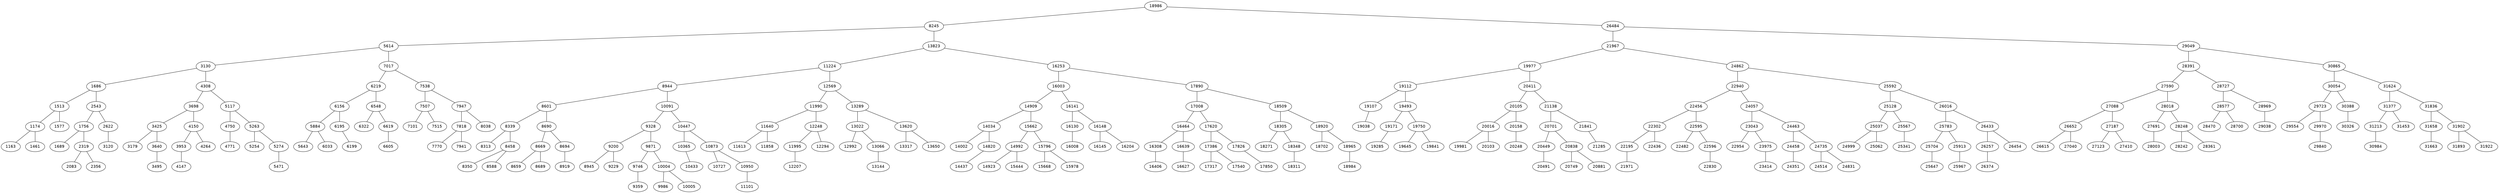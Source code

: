 graph BST {
    node [fontname="Helvetica"];
    18986 [label="18986"];
    18986 -- 8245;
    8245 [label="8245"];
    8245 -- 5614;
    5614 [label="5614"];
    5614 -- 3130;
    3130 [label="3130"];
    3130 -- 1686;
    1686 [label="1686"];
    1686 -- 1513;
    1513 [label="1513"];
    1513 -- 1174;
    1174 [label="1174"];
    1174 -- 1163;
    1163 [label="1163"];
    1174 -- 1461;
    1461 [label="1461"];
    1513 -- 1577;
    1577 [label="1577"];
    1686 -- 2543;
    2543 [label="2543"];
    2543 -- 1756;
    1756 [label="1756"];
    1756 -- 1689;
    1689 [label="1689"];
    1756 -- 2319;
    2319 [label="2319"];
    2319 -- 2083;
    2083 [label="2083"];
    2319 -- 2356;
    2356 [label="2356"];
    2543 -- 2622;
    2622 [label="2622"];
    2622 -- 3120;
    3120 [label="3120"];
    3130 -- 4308;
    4308 [label="4308"];
    4308 -- 3698;
    3698 [label="3698"];
    3698 -- 3425;
    3425 [label="3425"];
    3425 -- 3179;
    3179 [label="3179"];
    3425 -- 3640;
    3640 [label="3640"];
    3640 -- 3495;
    3495 [label="3495"];
    3698 -- 4150;
    4150 [label="4150"];
    4150 -- 3953;
    3953 [label="3953"];
    3953 -- 4147;
    4147 [label="4147"];
    4150 -- 4264;
    4264 [label="4264"];
    4308 -- 5117;
    5117 [label="5117"];
    5117 -- 4750;
    4750 [label="4750"];
    4750 -- 4771;
    4771 [label="4771"];
    5117 -- 5263;
    5263 [label="5263"];
    5263 -- 5254;
    5254 [label="5254"];
    5263 -- 5274;
    5274 [label="5274"];
    5274 -- 5471;
    5471 [label="5471"];
    5614 -- 7017;
    7017 [label="7017"];
    7017 -- 6219;
    6219 [label="6219"];
    6219 -- 6156;
    6156 [label="6156"];
    6156 -- 5884;
    5884 [label="5884"];
    5884 -- 5643;
    5643 [label="5643"];
    5884 -- 6033;
    6033 [label="6033"];
    6156 -- 6195;
    6195 [label="6195"];
    6195 -- 6199;
    6199 [label="6199"];
    6219 -- 6548;
    6548 [label="6548"];
    6548 -- 6322;
    6322 [label="6322"];
    6548 -- 6619;
    6619 [label="6619"];
    6619 -- 6605;
    6605 [label="6605"];
    7017 -- 7538;
    7538 [label="7538"];
    7538 -- 7507;
    7507 [label="7507"];
    7507 -- 7101;
    7101 [label="7101"];
    7507 -- 7515;
    7515 [label="7515"];
    7538 -- 7947;
    7947 [label="7947"];
    7947 -- 7818;
    7818 [label="7818"];
    7818 -- 7770;
    7770 [label="7770"];
    7818 -- 7941;
    7941 [label="7941"];
    7947 -- 8038;
    8038 [label="8038"];
    8245 -- 13823;
    13823 [label="13823"];
    13823 -- 11224;
    11224 [label="11224"];
    11224 -- 8944;
    8944 [label="8944"];
    8944 -- 8601;
    8601 [label="8601"];
    8601 -- 8339;
    8339 [label="8339"];
    8339 -- 8313;
    8313 [label="8313"];
    8339 -- 8458;
    8458 [label="8458"];
    8458 -- 8350;
    8350 [label="8350"];
    8458 -- 8588;
    8588 [label="8588"];
    8601 -- 8690;
    8690 [label="8690"];
    8690 -- 8669;
    8669 [label="8669"];
    8669 -- 8659;
    8659 [label="8659"];
    8669 -- 8689;
    8689 [label="8689"];
    8690 -- 8694;
    8694 [label="8694"];
    8694 -- 8919;
    8919 [label="8919"];
    8944 -- 10091;
    10091 [label="10091"];
    10091 -- 9328;
    9328 [label="9328"];
    9328 -- 9200;
    9200 [label="9200"];
    9200 -- 8945;
    8945 [label="8945"];
    9200 -- 9229;
    9229 [label="9229"];
    9328 -- 9871;
    9871 [label="9871"];
    9871 -- 9746;
    9746 [label="9746"];
    9746 -- 9359;
    9359 [label="9359"];
    9871 -- 10004;
    10004 [label="10004"];
    10004 -- 9986;
    9986 [label="9986"];
    10004 -- 10005;
    10005 [label="10005"];
    10091 -- 10447;
    10447 [label="10447"];
    10447 -- 10365;
    10365 [label="10365"];
    10365 -- 10433;
    10433 [label="10433"];
    10447 -- 10873;
    10873 [label="10873"];
    10873 -- 10727;
    10727 [label="10727"];
    10873 -- 10950;
    10950 [label="10950"];
    10950 -- 11101;
    11101 [label="11101"];
    11224 -- 12569;
    12569 [label="12569"];
    12569 -- 11990;
    11990 [label="11990"];
    11990 -- 11640;
    11640 [label="11640"];
    11640 -- 11613;
    11613 [label="11613"];
    11640 -- 11858;
    11858 [label="11858"];
    11990 -- 12248;
    12248 [label="12248"];
    12248 -- 11995;
    11995 [label="11995"];
    11995 -- 12207;
    12207 [label="12207"];
    12248 -- 12294;
    12294 [label="12294"];
    12569 -- 13289;
    13289 [label="13289"];
    13289 -- 13022;
    13022 [label="13022"];
    13022 -- 12992;
    12992 [label="12992"];
    13022 -- 13066;
    13066 [label="13066"];
    13066 -- 13144;
    13144 [label="13144"];
    13289 -- 13620;
    13620 [label="13620"];
    13620 -- 13317;
    13317 [label="13317"];
    13620 -- 13650;
    13650 [label="13650"];
    13823 -- 16253;
    16253 [label="16253"];
    16253 -- 16003;
    16003 [label="16003"];
    16003 -- 14909;
    14909 [label="14909"];
    14909 -- 14034;
    14034 [label="14034"];
    14034 -- 14002;
    14002 [label="14002"];
    14034 -- 14820;
    14820 [label="14820"];
    14820 -- 14437;
    14437 [label="14437"];
    14909 -- 15662;
    15662 [label="15662"];
    15662 -- 14992;
    14992 [label="14992"];
    14992 -- 14923;
    14923 [label="14923"];
    14992 -- 15444;
    15444 [label="15444"];
    15662 -- 15796;
    15796 [label="15796"];
    15796 -- 15668;
    15668 [label="15668"];
    15796 -- 15978;
    15978 [label="15978"];
    16003 -- 16141;
    16141 [label="16141"];
    16141 -- 16130;
    16130 [label="16130"];
    16130 -- 16008;
    16008 [label="16008"];
    16141 -- 16148;
    16148 [label="16148"];
    16148 -- 16145;
    16145 [label="16145"];
    16148 -- 16204;
    16204 [label="16204"];
    16253 -- 17890;
    17890 [label="17890"];
    17890 -- 17008;
    17008 [label="17008"];
    17008 -- 16464;
    16464 [label="16464"];
    16464 -- 16308;
    16308 [label="16308"];
    16308 -- 16406;
    16406 [label="16406"];
    16464 -- 16639;
    16639 [label="16639"];
    16639 -- 16627;
    16627 [label="16627"];
    17008 -- 17620;
    17620 [label="17620"];
    17620 -- 17386;
    17386 [label="17386"];
    17386 -- 17317;
    17317 [label="17317"];
    17386 -- 17540;
    17540 [label="17540"];
    17620 -- 17826;
    17826 [label="17826"];
    17826 -- 17850;
    17850 [label="17850"];
    17890 -- 18509;
    18509 [label="18509"];
    18509 -- 18305;
    18305 [label="18305"];
    18305 -- 18271;
    18271 [label="18271"];
    18305 -- 18348;
    18348 [label="18348"];
    18348 -- 18311;
    18311 [label="18311"];
    18509 -- 18920;
    18920 [label="18920"];
    18920 -- 18702;
    18702 [label="18702"];
    18920 -- 18965;
    18965 [label="18965"];
    18965 -- 18984;
    18984 [label="18984"];
    18986 -- 26484;
    26484 [label="26484"];
    26484 -- 21967;
    21967 [label="21967"];
    21967 -- 19977;
    19977 [label="19977"];
    19977 -- 19112;
    19112 [label="19112"];
    19112 -- 19107;
    19107 [label="19107"];
    19107 -- 19038;
    19038 [label="19038"];
    19112 -- 19493;
    19493 [label="19493"];
    19493 -- 19171;
    19171 [label="19171"];
    19171 -- 19285;
    19285 [label="19285"];
    19493 -- 19750;
    19750 [label="19750"];
    19750 -- 19645;
    19645 [label="19645"];
    19750 -- 19841;
    19841 [label="19841"];
    19977 -- 20411;
    20411 [label="20411"];
    20411 -- 20105;
    20105 [label="20105"];
    20105 -- 20016;
    20016 [label="20016"];
    20016 -- 19981;
    19981 [label="19981"];
    20016 -- 20103;
    20103 [label="20103"];
    20105 -- 20158;
    20158 [label="20158"];
    20158 -- 20248;
    20248 [label="20248"];
    20411 -- 21138;
    21138 [label="21138"];
    21138 -- 20701;
    20701 [label="20701"];
    20701 -- 20449;
    20449 [label="20449"];
    20449 -- 20491;
    20491 [label="20491"];
    20701 -- 20838;
    20838 [label="20838"];
    20838 -- 20749;
    20749 [label="20749"];
    20838 -- 20881;
    20881 [label="20881"];
    21138 -- 21841;
    21841 [label="21841"];
    21841 -- 21285;
    21285 [label="21285"];
    21967 -- 24862;
    24862 [label="24862"];
    24862 -- 22940;
    22940 [label="22940"];
    22940 -- 22456;
    22456 [label="22456"];
    22456 -- 22302;
    22302 [label="22302"];
    22302 -- 22195;
    22195 [label="22195"];
    22195 -- 21971;
    21971 [label="21971"];
    22302 -- 22436;
    22436 [label="22436"];
    22456 -- 22595;
    22595 [label="22595"];
    22595 -- 22482;
    22482 [label="22482"];
    22595 -- 22596;
    22596 [label="22596"];
    22596 -- 22830;
    22830 [label="22830"];
    22940 -- 24057;
    24057 [label="24057"];
    24057 -- 23043;
    23043 [label="23043"];
    23043 -- 22954;
    22954 [label="22954"];
    23043 -- 23975;
    23975 [label="23975"];
    23975 -- 23414;
    23414 [label="23414"];
    24057 -- 24463;
    24463 [label="24463"];
    24463 -- 24458;
    24458 [label="24458"];
    24458 -- 24351;
    24351 [label="24351"];
    24463 -- 24735;
    24735 [label="24735"];
    24735 -- 24514;
    24514 [label="24514"];
    24735 -- 24831;
    24831 [label="24831"];
    24862 -- 25592;
    25592 [label="25592"];
    25592 -- 25128;
    25128 [label="25128"];
    25128 -- 25037;
    25037 [label="25037"];
    25037 -- 24999;
    24999 [label="24999"];
    25037 -- 25062;
    25062 [label="25062"];
    25128 -- 25567;
    25567 [label="25567"];
    25567 -- 25341;
    25341 [label="25341"];
    25592 -- 26016;
    26016 [label="26016"];
    26016 -- 25783;
    25783 [label="25783"];
    25783 -- 25704;
    25704 [label="25704"];
    25704 -- 25647;
    25647 [label="25647"];
    25783 -- 25913;
    25913 [label="25913"];
    25913 -- 25967;
    25967 [label="25967"];
    26016 -- 26433;
    26433 [label="26433"];
    26433 -- 26257;
    26257 [label="26257"];
    26257 -- 26374;
    26374 [label="26374"];
    26433 -- 26454;
    26454 [label="26454"];
    26484 -- 29049;
    29049 [label="29049"];
    29049 -- 28391;
    28391 [label="28391"];
    28391 -- 27590;
    27590 [label="27590"];
    27590 -- 27088;
    27088 [label="27088"];
    27088 -- 26652;
    26652 [label="26652"];
    26652 -- 26615;
    26615 [label="26615"];
    26652 -- 27040;
    27040 [label="27040"];
    27088 -- 27187;
    27187 [label="27187"];
    27187 -- 27123;
    27123 [label="27123"];
    27187 -- 27410;
    27410 [label="27410"];
    27590 -- 28018;
    28018 [label="28018"];
    28018 -- 27691;
    27691 [label="27691"];
    27691 -- 28003;
    28003 [label="28003"];
    28018 -- 28248;
    28248 [label="28248"];
    28248 -- 28242;
    28242 [label="28242"];
    28248 -- 28361;
    28361 [label="28361"];
    28391 -- 28727;
    28727 [label="28727"];
    28727 -- 28577;
    28577 [label="28577"];
    28577 -- 28470;
    28470 [label="28470"];
    28577 -- 28700;
    28700 [label="28700"];
    28727 -- 28969;
    28969 [label="28969"];
    28969 -- 29038;
    29038 [label="29038"];
    29049 -- 30865;
    30865 [label="30865"];
    30865 -- 30054;
    30054 [label="30054"];
    30054 -- 29723;
    29723 [label="29723"];
    29723 -- 29554;
    29554 [label="29554"];
    29723 -- 29970;
    29970 [label="29970"];
    29970 -- 29840;
    29840 [label="29840"];
    30054 -- 30388;
    30388 [label="30388"];
    30388 -- 30326;
    30326 [label="30326"];
    30865 -- 31624;
    31624 [label="31624"];
    31624 -- 31377;
    31377 [label="31377"];
    31377 -- 31213;
    31213 [label="31213"];
    31213 -- 30984;
    30984 [label="30984"];
    31377 -- 31453;
    31453 [label="31453"];
    31624 -- 31836;
    31836 [label="31836"];
    31836 -- 31658;
    31658 [label="31658"];
    31658 -- 31663;
    31663 [label="31663"];
    31836 -- 31902;
    31902 [label="31902"];
    31902 -- 31893;
    31893 [label="31893"];
    31902 -- 31922;
    31922 [label="31922"];
}
